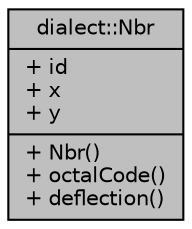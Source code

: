 digraph "dialect::Nbr"
{
  edge [fontname="Helvetica",fontsize="10",labelfontname="Helvetica",labelfontsize="10"];
  node [fontname="Helvetica",fontsize="10",shape=record];
  Node1 [label="{dialect::Nbr\n|+ id\l+ x\l+ y\l|+ Nbr()\l+ octalCode()\l+ deflection()\l}",height=0.2,width=0.4,color="black", fillcolor="grey75", style="filled", fontcolor="black"];
}
